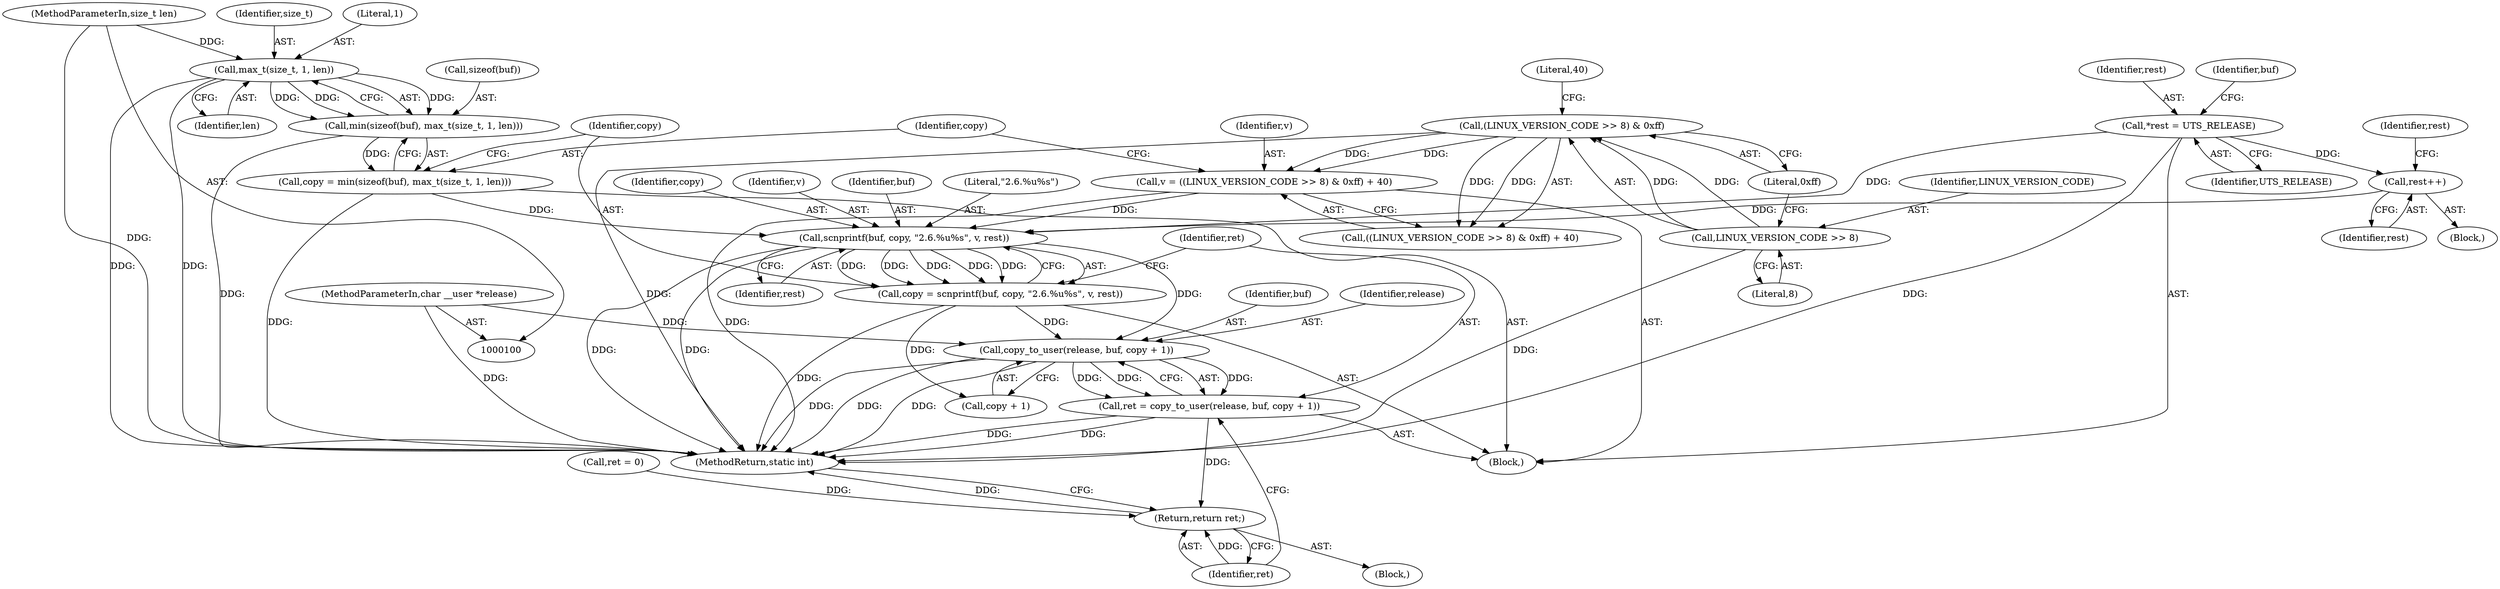 digraph "0_linux_2702b1526c7278c4d65d78de209a465d4de2885e@API" {
"1000184" [label="(Call,copy_to_user(release, buf, copy + 1))"];
"1000101" [label="(MethodParameterIn,char __user *release)"];
"1000176" [label="(Call,scnprintf(buf, copy, \"2.6.%u%s\", v, rest))"];
"1000165" [label="(Call,copy = min(sizeof(buf), max_t(size_t, 1, len)))"];
"1000167" [label="(Call,min(sizeof(buf), max_t(size_t, 1, len)))"];
"1000170" [label="(Call,max_t(size_t, 1, len))"];
"1000102" [label="(MethodParameterIn,size_t len)"];
"1000156" [label="(Call,v = ((LINUX_VERSION_CODE >> 8) & 0xff) + 40)"];
"1000159" [label="(Call,(LINUX_VERSION_CODE >> 8) & 0xff)"];
"1000160" [label="(Call,LINUX_VERSION_CODE >> 8)"];
"1000116" [label="(Call,*rest = UTS_RELEASE)"];
"1000154" [label="(Call,rest++)"];
"1000174" [label="(Call,copy = scnprintf(buf, copy, \"2.6.%u%s\", v, rest))"];
"1000182" [label="(Call,ret = copy_to_user(release, buf, copy + 1))"];
"1000190" [label="(Return,return ret;)"];
"1000116" [label="(Call,*rest = UTS_RELEASE)"];
"1000185" [label="(Identifier,release)"];
"1000181" [label="(Identifier,rest)"];
"1000179" [label="(Literal,\"2.6.%u%s\")"];
"1000114" [label="(Block,)"];
"1000164" [label="(Literal,40)"];
"1000105" [label="(Call,ret = 0)"];
"1000178" [label="(Identifier,copy)"];
"1000131" [label="(Block,)"];
"1000184" [label="(Call,copy_to_user(release, buf, copy + 1))"];
"1000171" [label="(Identifier,size_t)"];
"1000163" [label="(Literal,0xff)"];
"1000118" [label="(Identifier,UTS_RELEASE)"];
"1000102" [label="(MethodParameterIn,size_t len)"];
"1000191" [label="(Identifier,ret)"];
"1000159" [label="(Call,(LINUX_VERSION_CODE >> 8) & 0xff)"];
"1000160" [label="(Call,LINUX_VERSION_CODE >> 8)"];
"1000183" [label="(Identifier,ret)"];
"1000186" [label="(Identifier,buf)"];
"1000180" [label="(Identifier,v)"];
"1000155" [label="(Identifier,rest)"];
"1000190" [label="(Return,return ret;)"];
"1000187" [label="(Call,copy + 1)"];
"1000158" [label="(Call,((LINUX_VERSION_CODE >> 8) & 0xff) + 40)"];
"1000156" [label="(Call,v = ((LINUX_VERSION_CODE >> 8) & 0xff) + 40)"];
"1000130" [label="(Identifier,rest)"];
"1000176" [label="(Call,scnprintf(buf, copy, \"2.6.%u%s\", v, rest))"];
"1000166" [label="(Identifier,copy)"];
"1000172" [label="(Literal,1)"];
"1000162" [label="(Literal,8)"];
"1000165" [label="(Call,copy = min(sizeof(buf), max_t(size_t, 1, len)))"];
"1000101" [label="(MethodParameterIn,char __user *release)"];
"1000117" [label="(Identifier,rest)"];
"1000154" [label="(Call,rest++)"];
"1000167" [label="(Call,min(sizeof(buf), max_t(size_t, 1, len)))"];
"1000170" [label="(Call,max_t(size_t, 1, len))"];
"1000174" [label="(Call,copy = scnprintf(buf, copy, \"2.6.%u%s\", v, rest))"];
"1000192" [label="(MethodReturn,static int)"];
"1000173" [label="(Identifier,len)"];
"1000168" [label="(Call,sizeof(buf))"];
"1000103" [label="(Block,)"];
"1000177" [label="(Identifier,buf)"];
"1000157" [label="(Identifier,v)"];
"1000175" [label="(Identifier,copy)"];
"1000121" [label="(Identifier,buf)"];
"1000161" [label="(Identifier,LINUX_VERSION_CODE)"];
"1000182" [label="(Call,ret = copy_to_user(release, buf, copy + 1))"];
"1000184" -> "1000182"  [label="AST: "];
"1000184" -> "1000187"  [label="CFG: "];
"1000185" -> "1000184"  [label="AST: "];
"1000186" -> "1000184"  [label="AST: "];
"1000187" -> "1000184"  [label="AST: "];
"1000182" -> "1000184"  [label="CFG: "];
"1000184" -> "1000192"  [label="DDG: "];
"1000184" -> "1000192"  [label="DDG: "];
"1000184" -> "1000192"  [label="DDG: "];
"1000184" -> "1000182"  [label="DDG: "];
"1000184" -> "1000182"  [label="DDG: "];
"1000184" -> "1000182"  [label="DDG: "];
"1000101" -> "1000184"  [label="DDG: "];
"1000176" -> "1000184"  [label="DDG: "];
"1000174" -> "1000184"  [label="DDG: "];
"1000101" -> "1000100"  [label="AST: "];
"1000101" -> "1000192"  [label="DDG: "];
"1000176" -> "1000174"  [label="AST: "];
"1000176" -> "1000181"  [label="CFG: "];
"1000177" -> "1000176"  [label="AST: "];
"1000178" -> "1000176"  [label="AST: "];
"1000179" -> "1000176"  [label="AST: "];
"1000180" -> "1000176"  [label="AST: "];
"1000181" -> "1000176"  [label="AST: "];
"1000174" -> "1000176"  [label="CFG: "];
"1000176" -> "1000192"  [label="DDG: "];
"1000176" -> "1000192"  [label="DDG: "];
"1000176" -> "1000174"  [label="DDG: "];
"1000176" -> "1000174"  [label="DDG: "];
"1000176" -> "1000174"  [label="DDG: "];
"1000176" -> "1000174"  [label="DDG: "];
"1000176" -> "1000174"  [label="DDG: "];
"1000165" -> "1000176"  [label="DDG: "];
"1000156" -> "1000176"  [label="DDG: "];
"1000116" -> "1000176"  [label="DDG: "];
"1000154" -> "1000176"  [label="DDG: "];
"1000165" -> "1000114"  [label="AST: "];
"1000165" -> "1000167"  [label="CFG: "];
"1000166" -> "1000165"  [label="AST: "];
"1000167" -> "1000165"  [label="AST: "];
"1000175" -> "1000165"  [label="CFG: "];
"1000165" -> "1000192"  [label="DDG: "];
"1000167" -> "1000165"  [label="DDG: "];
"1000167" -> "1000170"  [label="CFG: "];
"1000168" -> "1000167"  [label="AST: "];
"1000170" -> "1000167"  [label="AST: "];
"1000167" -> "1000192"  [label="DDG: "];
"1000170" -> "1000167"  [label="DDG: "];
"1000170" -> "1000167"  [label="DDG: "];
"1000170" -> "1000167"  [label="DDG: "];
"1000170" -> "1000173"  [label="CFG: "];
"1000171" -> "1000170"  [label="AST: "];
"1000172" -> "1000170"  [label="AST: "];
"1000173" -> "1000170"  [label="AST: "];
"1000170" -> "1000192"  [label="DDG: "];
"1000170" -> "1000192"  [label="DDG: "];
"1000102" -> "1000170"  [label="DDG: "];
"1000102" -> "1000100"  [label="AST: "];
"1000102" -> "1000192"  [label="DDG: "];
"1000156" -> "1000114"  [label="AST: "];
"1000156" -> "1000158"  [label="CFG: "];
"1000157" -> "1000156"  [label="AST: "];
"1000158" -> "1000156"  [label="AST: "];
"1000166" -> "1000156"  [label="CFG: "];
"1000156" -> "1000192"  [label="DDG: "];
"1000159" -> "1000156"  [label="DDG: "];
"1000159" -> "1000156"  [label="DDG: "];
"1000159" -> "1000158"  [label="AST: "];
"1000159" -> "1000163"  [label="CFG: "];
"1000160" -> "1000159"  [label="AST: "];
"1000163" -> "1000159"  [label="AST: "];
"1000164" -> "1000159"  [label="CFG: "];
"1000159" -> "1000192"  [label="DDG: "];
"1000159" -> "1000158"  [label="DDG: "];
"1000159" -> "1000158"  [label="DDG: "];
"1000160" -> "1000159"  [label="DDG: "];
"1000160" -> "1000159"  [label="DDG: "];
"1000160" -> "1000162"  [label="CFG: "];
"1000161" -> "1000160"  [label="AST: "];
"1000162" -> "1000160"  [label="AST: "];
"1000163" -> "1000160"  [label="CFG: "];
"1000160" -> "1000192"  [label="DDG: "];
"1000116" -> "1000114"  [label="AST: "];
"1000116" -> "1000118"  [label="CFG: "];
"1000117" -> "1000116"  [label="AST: "];
"1000118" -> "1000116"  [label="AST: "];
"1000121" -> "1000116"  [label="CFG: "];
"1000116" -> "1000192"  [label="DDG: "];
"1000116" -> "1000154"  [label="DDG: "];
"1000154" -> "1000131"  [label="AST: "];
"1000154" -> "1000155"  [label="CFG: "];
"1000155" -> "1000154"  [label="AST: "];
"1000130" -> "1000154"  [label="CFG: "];
"1000174" -> "1000114"  [label="AST: "];
"1000175" -> "1000174"  [label="AST: "];
"1000183" -> "1000174"  [label="CFG: "];
"1000174" -> "1000192"  [label="DDG: "];
"1000174" -> "1000187"  [label="DDG: "];
"1000182" -> "1000114"  [label="AST: "];
"1000183" -> "1000182"  [label="AST: "];
"1000191" -> "1000182"  [label="CFG: "];
"1000182" -> "1000192"  [label="DDG: "];
"1000182" -> "1000192"  [label="DDG: "];
"1000182" -> "1000190"  [label="DDG: "];
"1000190" -> "1000103"  [label="AST: "];
"1000190" -> "1000191"  [label="CFG: "];
"1000191" -> "1000190"  [label="AST: "];
"1000192" -> "1000190"  [label="CFG: "];
"1000190" -> "1000192"  [label="DDG: "];
"1000191" -> "1000190"  [label="DDG: "];
"1000105" -> "1000190"  [label="DDG: "];
}
